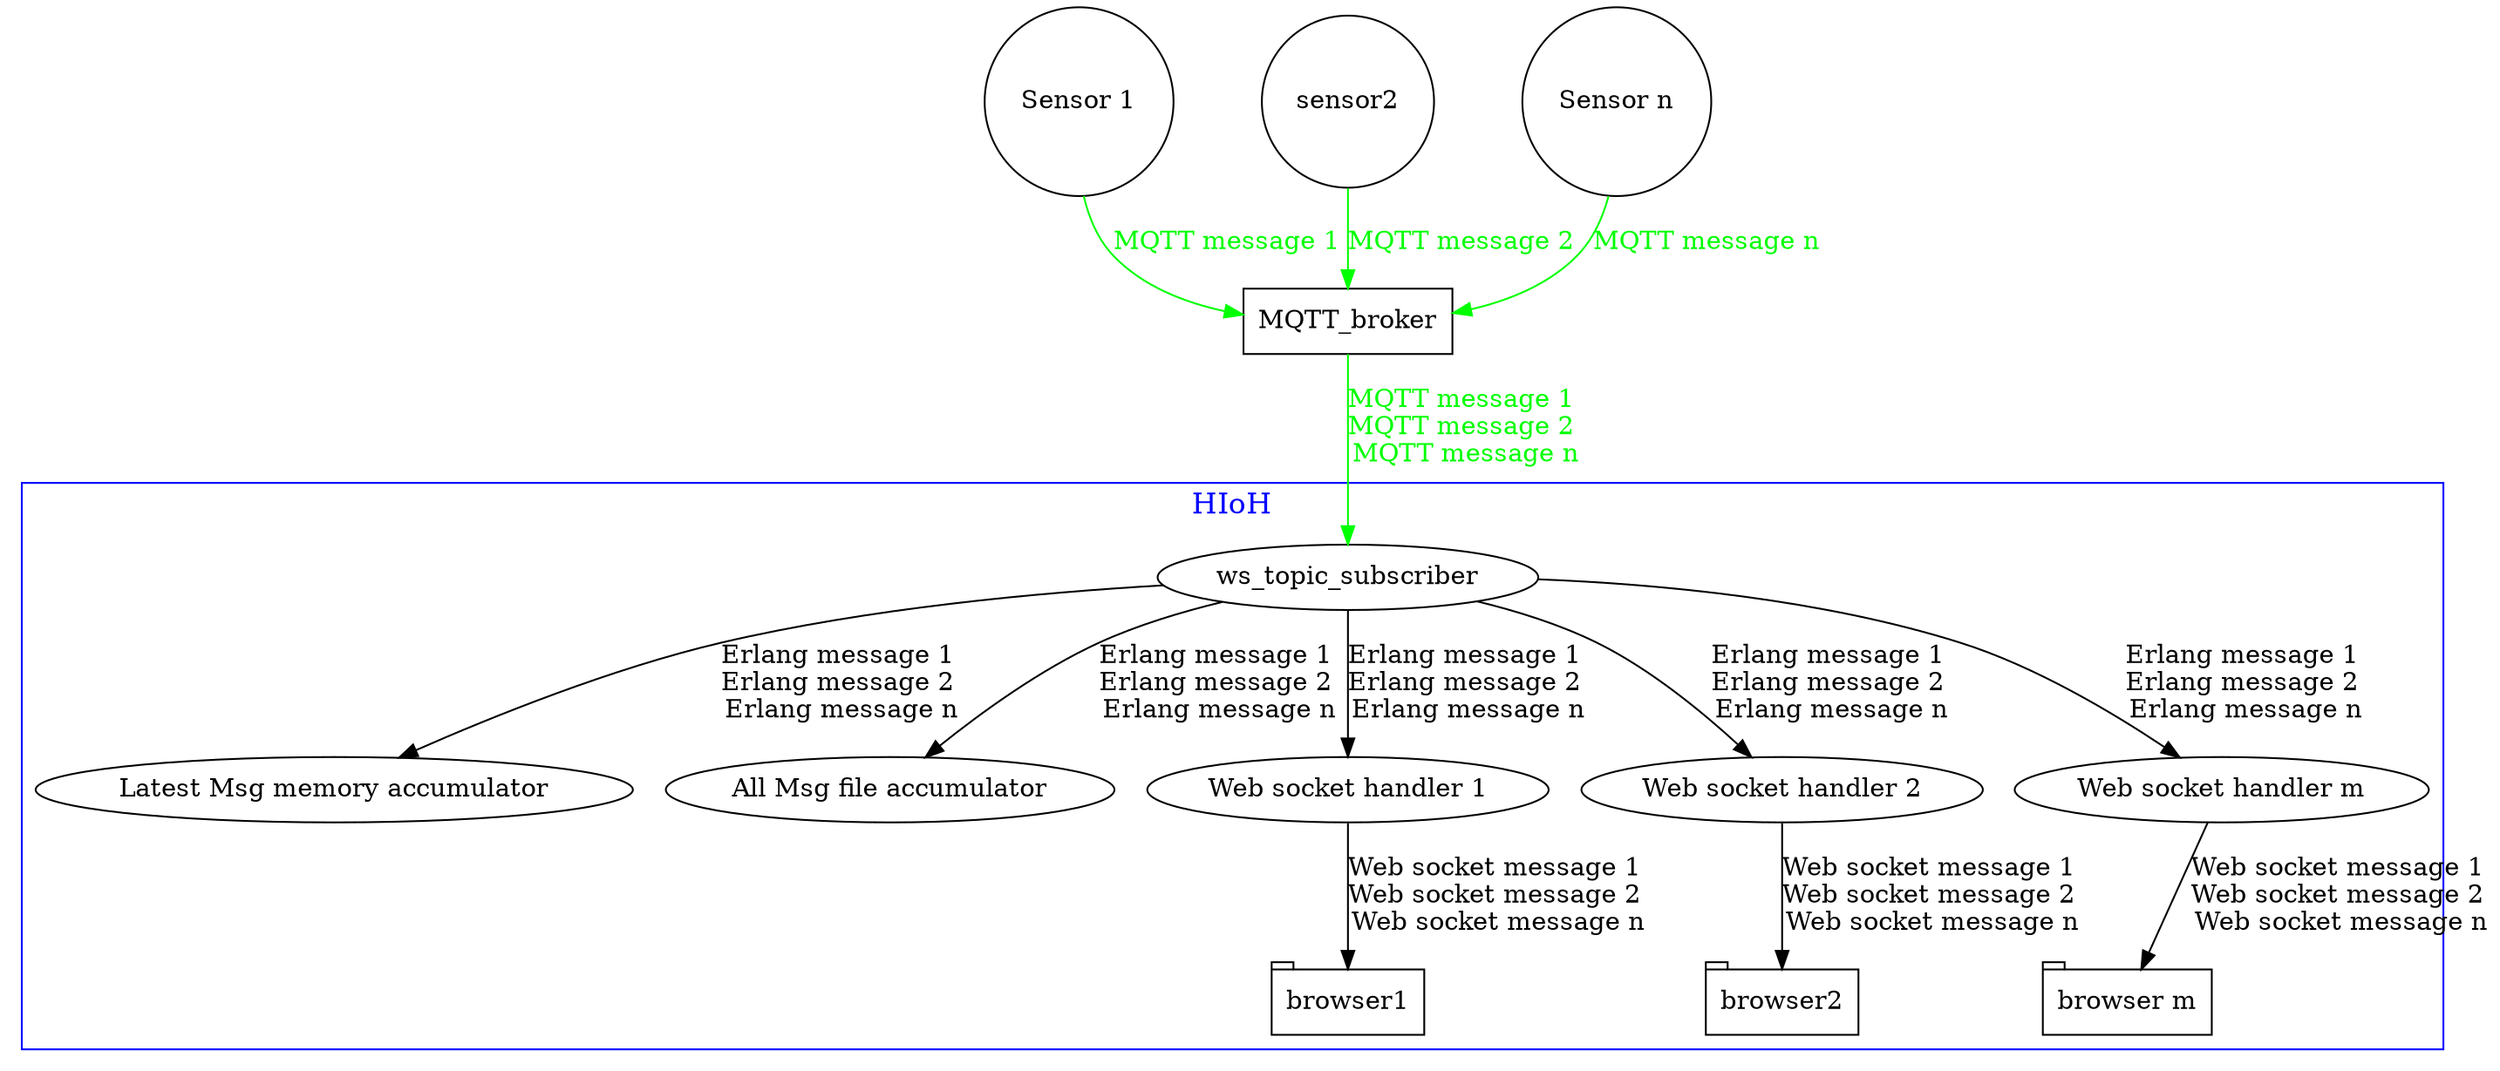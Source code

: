 digraph {
        
sensor1[shape="circle", label="Sensor 1"];
sensor2[shape="circle", style=rounded];
sensorn[shape="circle", label="Sensor n"];
MQTT_broker[shape="box"];
subgraph cluster1 {
        label = "HIoH";
        fontcolor="blue";
        fontsize=16;
        
        ws_topic_subscriber
        memory_acc[label="Latest Msg memory accumulator"];
        file_acc[label="All Msg file accumulator"];
        browser1;
        browser2;
        browserm[label="browser m"];
        color=blue;
}
 
    sensor1 -> MQTT_broker[label="MQTT message 1" color="green" fontcolor="green"];
    sensor2 -> MQTT_broker[label="MQTT message 2" color="green" fontcolor="green"];
    sensorn -> MQTT_broker[label="MQTT message n" color="green" fontcolor="green"];

    MQTT_broker ->ws_topic_subscriber[label="MQTT message 1 \nMQTT message 2 \nMQTT message n"color="green" fontcolor="green"];

    subgraph cluster1 {
            color=blue;
            memory_acc;
            file_acc;
            ws_handler1[label="Web socket handler 1"];
            ws_handler2[label="Web socket handler 2"];
            ws_handlerm[label="Web socket handler m"];
            browser1[shape="tab"];
            browser2[shape="tab"];
            browserm[label="browser m" shape="tab"];

            }
    ws_topic_subscriber-> memory_acc[label="Erlang message 1 \nErlang message 2 \nErlang message n"];
    ws_topic_subscriber-> file_acc[label="Erlang message 1 \nErlang message 2 \nErlang message n"];
    ws_topic_subscriber-> ws_handler1[label="Erlang message 1 \nErlang message 2 \nErlang message n"];
    ws_topic_subscriber-> ws_handler2[label="Erlang message 1 \nErlang message 2 \nErlang message n"];
    ws_topic_subscriber-> ws_handlerm[label="Erlang message 1 \nErlang message 2 \nErlang message n"];

    ws_handler1 -> browser1[label="Web socket message 1 \nWeb socket message 2 \nWeb socket message n"];
    ws_handler2 -> browser2[label="Web socket message 1 \nWeb socket message 2 \nWeb socket message n"];
    ws_handlerm -> browserm[label="Web socket message 1 \nWeb socket message 2 \nWeb socket message n"];

}
